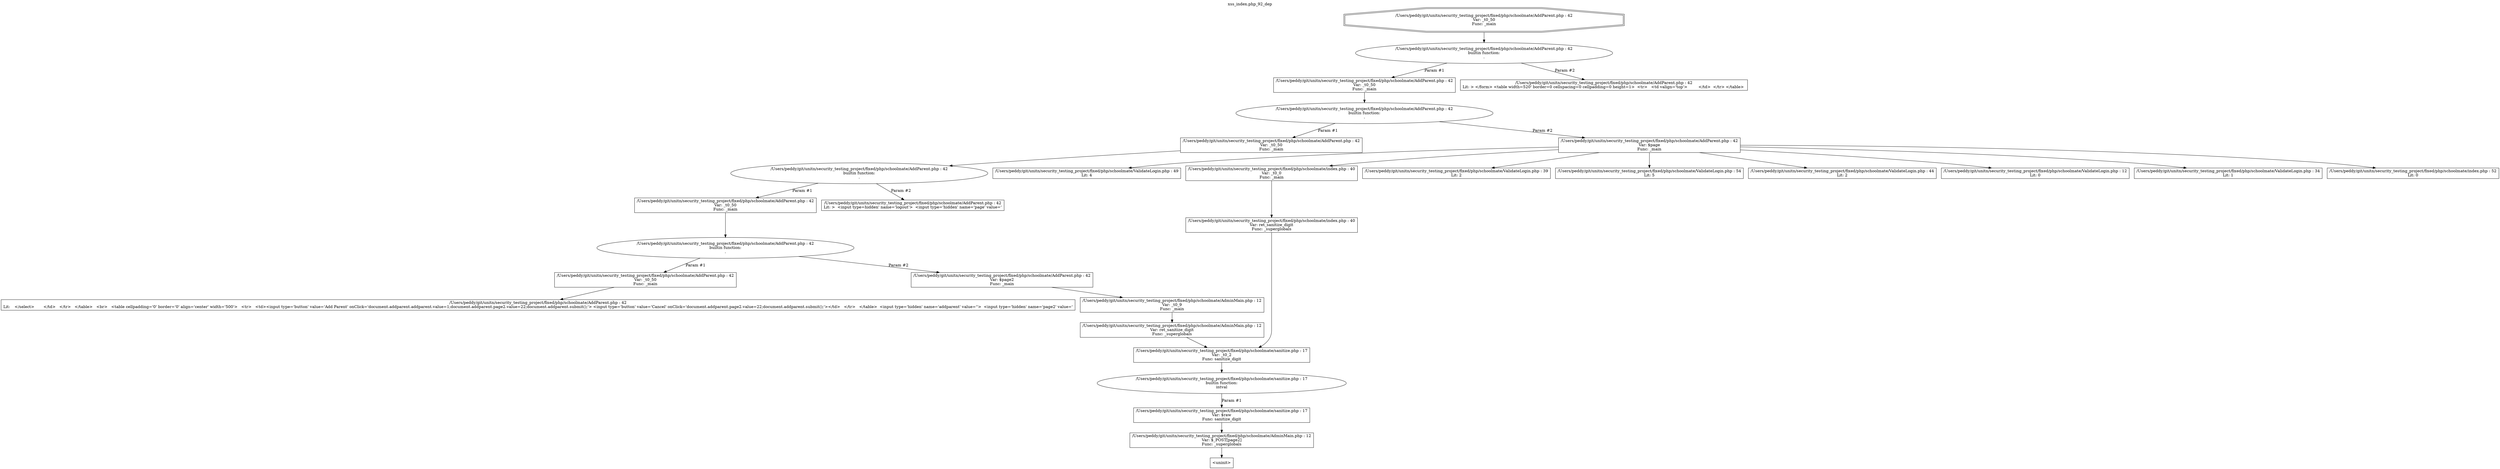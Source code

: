 digraph cfg {
  label="xss_index.php_92_dep";
  labelloc=t;
  n1 [shape=doubleoctagon, label="/Users/peddy/git/unitn/security_testing_project/fixed/php/schoolmate/AddParent.php : 42\nVar: _t0_50\nFunc: _main\n"];
  n2 [shape=ellipse, label="/Users/peddy/git/unitn/security_testing_project/fixed/php/schoolmate/AddParent.php : 42\nbuiltin function:\n.\n"];
  n3 [shape=box, label="/Users/peddy/git/unitn/security_testing_project/fixed/php/schoolmate/AddParent.php : 42\nVar: _t0_50\nFunc: _main\n"];
  n4 [shape=ellipse, label="/Users/peddy/git/unitn/security_testing_project/fixed/php/schoolmate/AddParent.php : 42\nbuiltin function:\n.\n"];
  n5 [shape=box, label="/Users/peddy/git/unitn/security_testing_project/fixed/php/schoolmate/AddParent.php : 42\nVar: _t0_50\nFunc: _main\n"];
  n6 [shape=ellipse, label="/Users/peddy/git/unitn/security_testing_project/fixed/php/schoolmate/AddParent.php : 42\nbuiltin function:\n.\n"];
  n7 [shape=box, label="/Users/peddy/git/unitn/security_testing_project/fixed/php/schoolmate/AddParent.php : 42\nVar: _t0_50\nFunc: _main\n"];
  n8 [shape=ellipse, label="/Users/peddy/git/unitn/security_testing_project/fixed/php/schoolmate/AddParent.php : 42\nbuiltin function:\n.\n"];
  n9 [shape=box, label="/Users/peddy/git/unitn/security_testing_project/fixed/php/schoolmate/AddParent.php : 42\nVar: _t0_50\nFunc: _main\n"];
  n10 [shape=box, label="/Users/peddy/git/unitn/security_testing_project/fixed/php/schoolmate/AddParent.php : 42\nLit: 	 </select>	</td>   </tr>   </table>   <br>   <table cellpadding='0' border='0' align='center' width='500'>   <tr>   <td><input type='button' value='Add Parent' onClick='document.addparent.addparent.value=1;document.addparent.page2.value=22;document.addparent.submit();'> <input type='button' value='Cancel' onClick='document.addparent.page2.value=22;document.addparent.submit();'></td>   </tr>   </table>  <input type='hidden' name='addparent' value=''>  <input type='hidden' name='page2' value='\n"];
  n11 [shape=box, label="/Users/peddy/git/unitn/security_testing_project/fixed/php/schoolmate/AddParent.php : 42\nVar: $page2\nFunc: _main\n"];
  n12 [shape=box, label="/Users/peddy/git/unitn/security_testing_project/fixed/php/schoolmate/AdminMain.php : 12\nVar: _t0_9\nFunc: _main\n"];
  n13 [shape=box, label="/Users/peddy/git/unitn/security_testing_project/fixed/php/schoolmate/AdminMain.php : 12\nVar: ret_sanitize_digit\nFunc: _superglobals\n"];
  n14 [shape=box, label="/Users/peddy/git/unitn/security_testing_project/fixed/php/schoolmate/sanitize.php : 17\nVar: _t0_2\nFunc: sanitize_digit\n"];
  n15 [shape=ellipse, label="/Users/peddy/git/unitn/security_testing_project/fixed/php/schoolmate/sanitize.php : 17\nbuiltin function:\nintval\n"];
  n16 [shape=box, label="/Users/peddy/git/unitn/security_testing_project/fixed/php/schoolmate/sanitize.php : 17\nVar: $raw\nFunc: sanitize_digit\n"];
  n17 [shape=box, label="/Users/peddy/git/unitn/security_testing_project/fixed/php/schoolmate/AdminMain.php : 12\nVar: $_POST[page2]\nFunc: _superglobals\n"];
  n18 [shape=box, label="<uninit>"];
  n19 [shape=box, label="/Users/peddy/git/unitn/security_testing_project/fixed/php/schoolmate/AddParent.php : 42\nLit: >  <input type=hidden' name='logout'>  <input type='hidden' name='page' value='\n"];
  n20 [shape=box, label="/Users/peddy/git/unitn/security_testing_project/fixed/php/schoolmate/AddParent.php : 42\nVar: $page\nFunc: _main\n"];
  n21 [shape=box, label="/Users/peddy/git/unitn/security_testing_project/fixed/php/schoolmate/ValidateLogin.php : 49\nLit: 4\n"];
  n22 [shape=box, label="/Users/peddy/git/unitn/security_testing_project/fixed/php/schoolmate/index.php : 40\nVar: _t0_0\nFunc: _main\n"];
  n23 [shape=box, label="/Users/peddy/git/unitn/security_testing_project/fixed/php/schoolmate/index.php : 40\nVar: ret_sanitize_digit\nFunc: _superglobals\n"];
  n24 [shape=box, label="/Users/peddy/git/unitn/security_testing_project/fixed/php/schoolmate/ValidateLogin.php : 39\nLit: 2\n"];
  n25 [shape=box, label="/Users/peddy/git/unitn/security_testing_project/fixed/php/schoolmate/ValidateLogin.php : 54\nLit: 5\n"];
  n26 [shape=box, label="/Users/peddy/git/unitn/security_testing_project/fixed/php/schoolmate/ValidateLogin.php : 44\nLit: 2\n"];
  n27 [shape=box, label="/Users/peddy/git/unitn/security_testing_project/fixed/php/schoolmate/ValidateLogin.php : 12\nLit: 0\n"];
  n28 [shape=box, label="/Users/peddy/git/unitn/security_testing_project/fixed/php/schoolmate/ValidateLogin.php : 34\nLit: 1\n"];
  n29 [shape=box, label="/Users/peddy/git/unitn/security_testing_project/fixed/php/schoolmate/index.php : 52\nLit: 0\n"];
  n30 [shape=box, label="/Users/peddy/git/unitn/security_testing_project/fixed/php/schoolmate/AddParent.php : 42\nLit: > </form> <table width=520' border=0 cellspacing=0 cellpadding=0 height=1>  <tr>   <td valign='top'>	&nbsp;   </td>  </tr> </table> \n"];
  n1 -> n2;
  n3 -> n4;
  n5 -> n6;
  n7 -> n8;
  n9 -> n10;
  n8 -> n9[label="Param #1"];
  n8 -> n11[label="Param #2"];
  n14 -> n15;
  n17 -> n18;
  n16 -> n17;
  n15 -> n16[label="Param #1"];
  n13 -> n14;
  n12 -> n13;
  n11 -> n12;
  n6 -> n7[label="Param #1"];
  n6 -> n19[label="Param #2"];
  n4 -> n5[label="Param #1"];
  n4 -> n20[label="Param #2"];
  n20 -> n21;
  n20 -> n22;
  n20 -> n24;
  n20 -> n25;
  n20 -> n26;
  n20 -> n27;
  n20 -> n28;
  n20 -> n29;
  n23 -> n14;
  n22 -> n23;
  n2 -> n3[label="Param #1"];
  n2 -> n30[label="Param #2"];
}
